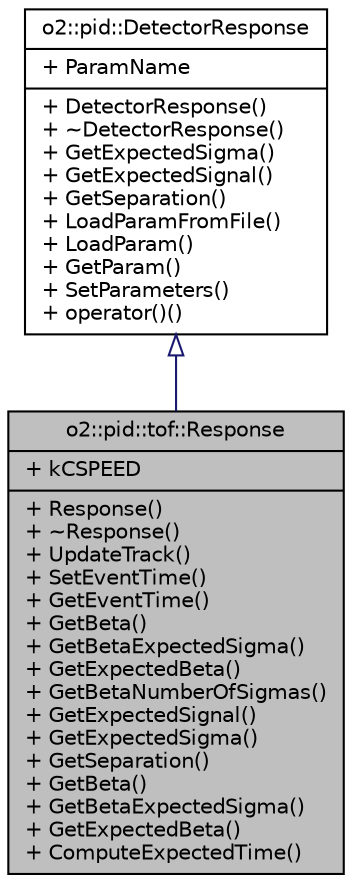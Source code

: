 digraph "o2::pid::tof::Response"
{
 // INTERACTIVE_SVG=YES
  bgcolor="transparent";
  edge [fontname="Helvetica",fontsize="10",labelfontname="Helvetica",labelfontsize="10"];
  node [fontname="Helvetica",fontsize="10",shape=record];
  Node0 [label="{o2::pid::tof::Response\n|+ kCSPEED\l|+ Response()\l+ ~Response()\l+ UpdateTrack()\l+ SetEventTime()\l+ GetEventTime()\l+ GetBeta()\l+ GetBetaExpectedSigma()\l+ GetExpectedBeta()\l+ GetBetaNumberOfSigmas()\l+ GetExpectedSignal()\l+ GetExpectedSigma()\l+ GetSeparation()\l+ GetBeta()\l+ GetBetaExpectedSigma()\l+ GetExpectedBeta()\l+ ComputeExpectedTime()\l}",height=0.2,width=0.4,color="black", fillcolor="grey75", style="filled", fontcolor="black"];
  Node1 -> Node0 [dir="back",color="midnightblue",fontsize="10",style="solid",arrowtail="onormal",fontname="Helvetica"];
  Node1 [label="{o2::pid::DetectorResponse\n|+ ParamName\l|+ DetectorResponse()\l+ ~DetectorResponse()\l+ GetExpectedSigma()\l+ GetExpectedSignal()\l+ GetSeparation()\l+ LoadParamFromFile()\l+ LoadParam()\l+ GetParam()\l+ SetParameters()\l+ operator()()\l}",height=0.2,width=0.4,color="black",URL="$dc/d34/classo2_1_1pid_1_1DetectorResponse.html",tooltip="Class to handle the general detector response. "];
}
